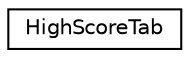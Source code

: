 digraph "Graphe hiérarchique des classes"
{
  edge [fontname="Helvetica",fontsize="10",labelfontname="Helvetica",labelfontsize="10"];
  node [fontname="Helvetica",fontsize="10",shape=record];
  rankdir="LR";
  Node1 [label="HighScoreTab",height=0.2,width=0.4,color="black", fillcolor="white", style="filled",URL="$class_high_score_tab.html",tooltip="classe s&#39;occupant de l&#39;écran de meilleurs scores "];
}
